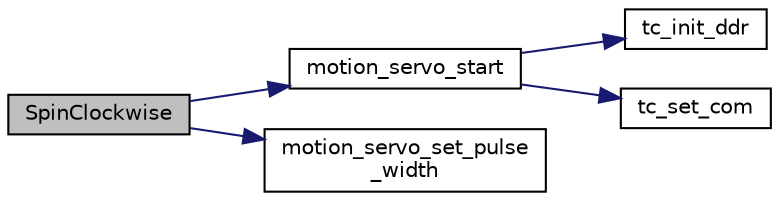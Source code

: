 digraph "SpinClockwise"
{
  edge [fontname="Helvetica",fontsize="10",labelfontname="Helvetica",labelfontsize="10"];
  node [fontname="Helvetica",fontsize="10",shape=record];
  rankdir="LR";
  Node1 [label="SpinClockwise",height=0.2,width=0.4,color="black", fillcolor="grey75", style="filled", fontcolor="black"];
  Node1 -> Node2 [color="midnightblue",fontsize="10",style="solid",fontname="Helvetica"];
  Node2 [label="motion_servo_start",height=0.2,width=0.4,color="black", fillcolor="white", style="filled",URL="$motion_8c.html#aa2c96c678bd9bdcdc4b934cea7abfaa4"];
  Node2 -> Node3 [color="midnightblue",fontsize="10",style="solid",fontname="Helvetica"];
  Node3 [label="tc_init_ddr",height=0.2,width=0.4,color="black", fillcolor="white", style="filled",URL="$motion_8c.html#a7f15fab5cfcd9e36ebba263ec9ae367f"];
  Node2 -> Node4 [color="midnightblue",fontsize="10",style="solid",fontname="Helvetica"];
  Node4 [label="tc_set_com",height=0.2,width=0.4,color="black", fillcolor="white", style="filled",URL="$motion_8c.html#a9f32f315fc317b73745364bb8cb52eeb"];
  Node1 -> Node5 [color="midnightblue",fontsize="10",style="solid",fontname="Helvetica"];
  Node5 [label="motion_servo_set_pulse\l_width",height=0.2,width=0.4,color="black", fillcolor="white", style="filled",URL="$motion_8c.html#a5afda449073815c408f11d7ce3c5ecbc"];
}
